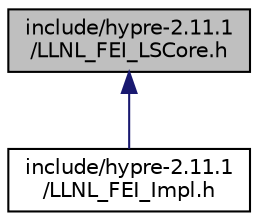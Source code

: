 digraph "include/hypre-2.11.1/LLNL_FEI_LSCore.h"
{
 // LATEX_PDF_SIZE
  edge [fontname="Helvetica",fontsize="10",labelfontname="Helvetica",labelfontsize="10"];
  node [fontname="Helvetica",fontsize="10",shape=record];
  Node1 [label="include/hypre-2.11.1\l/LLNL_FEI_LSCore.h",height=0.2,width=0.4,color="black", fillcolor="grey75", style="filled", fontcolor="black",tooltip=" "];
  Node1 -> Node2 [dir="back",color="midnightblue",fontsize="10",style="solid",fontname="Helvetica"];
  Node2 [label="include/hypre-2.11.1\l/LLNL_FEI_Impl.h",height=0.2,width=0.4,color="black", fillcolor="white", style="filled",URL="$_l_l_n_l___f_e_i___impl_8h.html",tooltip=" "];
}
